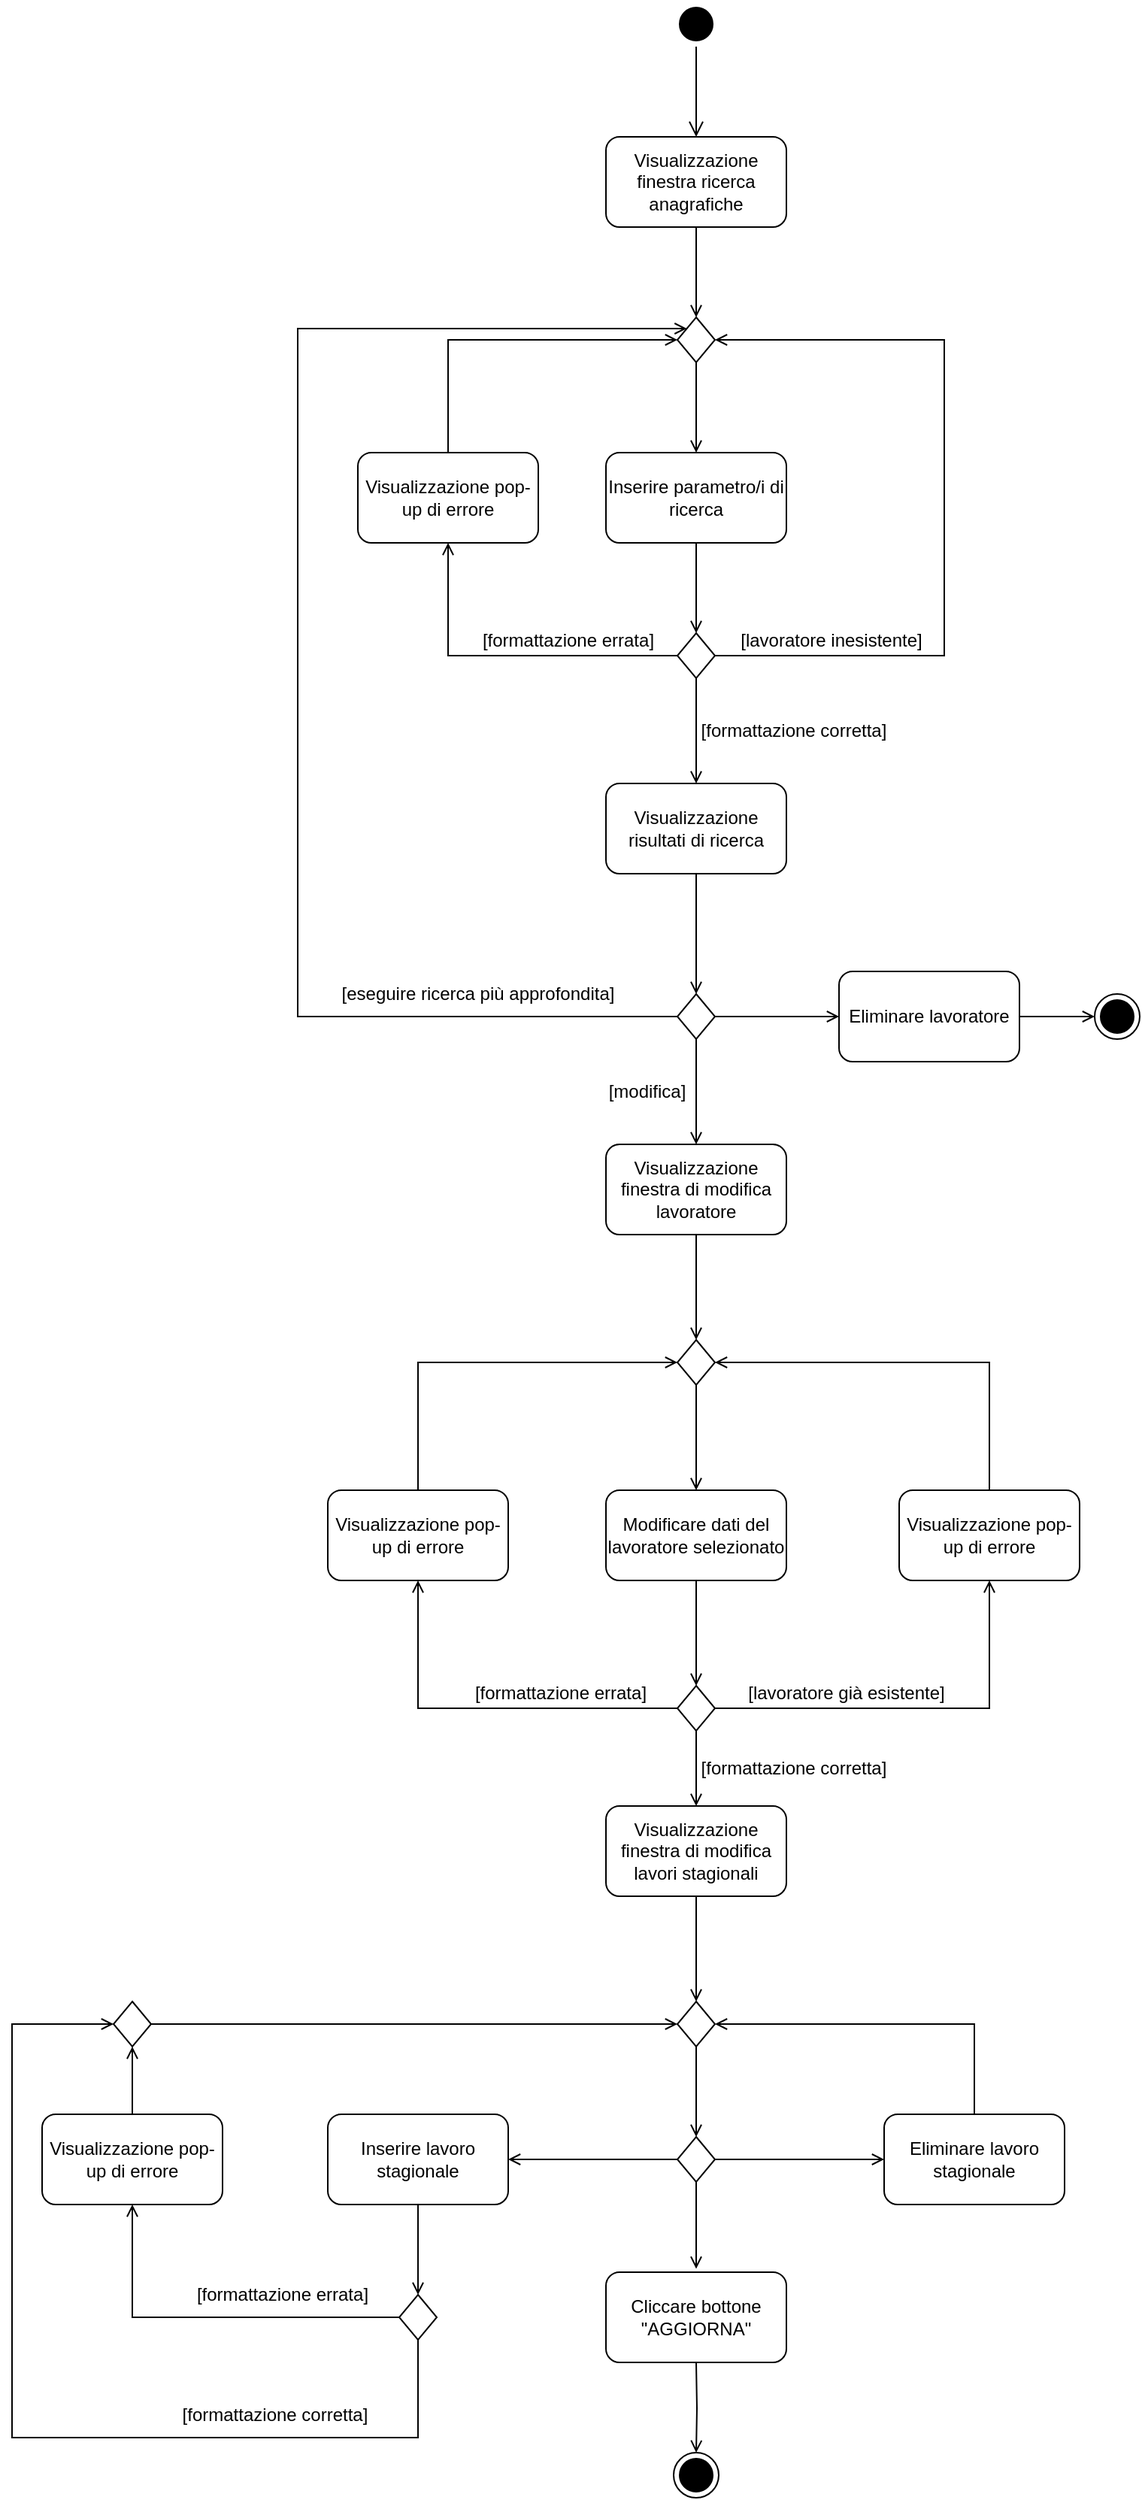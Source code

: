 <mxfile version="20.3.0" type="device"><diagram id="N9b87YqHEyGrIe7tPC-Z" name="Pagina-1"><mxGraphModel dx="2031" dy="1236" grid="1" gridSize="10" guides="1" tooltips="1" connect="1" arrows="1" fold="1" page="1" pageScale="1" pageWidth="1169" pageHeight="827" math="0" shadow="0"><root><mxCell id="0"/><mxCell id="1" parent="0"/><mxCell id="c3uZG6CHWn2nfdv6aw8Y-1" value="" style="ellipse;html=1;shape=startState;fillColor=#000000;strokeColor=default;" parent="1" vertex="1"><mxGeometry x="570" width="30" height="30" as="geometry"/></mxCell><mxCell id="c3uZG6CHWn2nfdv6aw8Y-2" value="" style="edgeStyle=orthogonalEdgeStyle;html=1;verticalAlign=bottom;endArrow=open;endSize=8;strokeColor=default;rounded=0;entryX=0.5;entryY=0;entryDx=0;entryDy=0;" parent="1" source="c3uZG6CHWn2nfdv6aw8Y-1" target="c3uZG6CHWn2nfdv6aw8Y-3" edge="1"><mxGeometry relative="1" as="geometry"><mxPoint x="585" y="90" as="targetPoint"/></mxGeometry></mxCell><mxCell id="c3uZG6CHWn2nfdv6aw8Y-8" style="edgeStyle=orthogonalEdgeStyle;rounded=0;orthogonalLoop=1;jettySize=auto;html=1;strokeColor=default;endArrow=open;endFill=0;" parent="1" source="c3uZG6CHWn2nfdv6aw8Y-3" edge="1"><mxGeometry relative="1" as="geometry"><mxPoint x="585" y="210" as="targetPoint"/></mxGeometry></mxCell><mxCell id="c3uZG6CHWn2nfdv6aw8Y-3" value="Visualizzazione finestra ricerca anagrafiche" style="rounded=1;whiteSpace=wrap;html=1;strokeColor=default;" parent="1" vertex="1"><mxGeometry x="525" y="90" width="120" height="60" as="geometry"/></mxCell><mxCell id="c3uZG6CHWn2nfdv6aw8Y-6" style="edgeStyle=orthogonalEdgeStyle;rounded=0;orthogonalLoop=1;jettySize=auto;html=1;strokeColor=default;endArrow=open;endFill=0;" parent="1" source="c3uZG6CHWn2nfdv6aw8Y-5" edge="1"><mxGeometry relative="1" as="geometry"><mxPoint x="585" y="420" as="targetPoint"/></mxGeometry></mxCell><mxCell id="c3uZG6CHWn2nfdv6aw8Y-5" value="Inserire parametro/i di ricerca" style="rounded=1;whiteSpace=wrap;html=1;strokeColor=default;" parent="1" vertex="1"><mxGeometry x="525" y="300" width="120" height="60" as="geometry"/></mxCell><mxCell id="c3uZG6CHWn2nfdv6aw8Y-11" style="edgeStyle=orthogonalEdgeStyle;rounded=0;orthogonalLoop=1;jettySize=auto;html=1;entryX=0;entryY=0.5;entryDx=0;entryDy=0;strokeColor=default;endArrow=open;endFill=0;startArrow=none;" parent="1" source="c3uZG6CHWn2nfdv6aw8Y-15" target="c3uZG6CHWn2nfdv6aw8Y-9" edge="1"><mxGeometry relative="1" as="geometry"><Array as="points"><mxPoint x="420" y="225"/></Array></mxGeometry></mxCell><mxCell id="c3uZG6CHWn2nfdv6aw8Y-13" style="edgeStyle=orthogonalEdgeStyle;rounded=0;orthogonalLoop=1;jettySize=auto;html=1;entryX=1;entryY=0.5;entryDx=0;entryDy=0;strokeColor=default;endArrow=open;endFill=0;" parent="1" source="c3uZG6CHWn2nfdv6aw8Y-7" target="c3uZG6CHWn2nfdv6aw8Y-9" edge="1"><mxGeometry relative="1" as="geometry"><Array as="points"><mxPoint x="750" y="435"/><mxPoint x="750" y="225"/></Array></mxGeometry></mxCell><mxCell id="c3uZG6CHWn2nfdv6aw8Y-17" style="edgeStyle=orthogonalEdgeStyle;rounded=0;orthogonalLoop=1;jettySize=auto;html=1;strokeColor=default;endArrow=open;endFill=0;" parent="1" source="c3uZG6CHWn2nfdv6aw8Y-7" edge="1"><mxGeometry relative="1" as="geometry"><mxPoint x="585" y="520" as="targetPoint"/></mxGeometry></mxCell><mxCell id="c3uZG6CHWn2nfdv6aw8Y-7" value="" style="rhombus;whiteSpace=wrap;html=1;strokeWidth=1;rounded=0;" parent="1" vertex="1"><mxGeometry x="572.5" y="420" width="25" height="30" as="geometry"/></mxCell><mxCell id="c3uZG6CHWn2nfdv6aw8Y-10" style="edgeStyle=orthogonalEdgeStyle;rounded=0;orthogonalLoop=1;jettySize=auto;html=1;strokeColor=default;endArrow=open;endFill=0;" parent="1" source="c3uZG6CHWn2nfdv6aw8Y-9" edge="1"><mxGeometry relative="1" as="geometry"><mxPoint x="585" y="300" as="targetPoint"/></mxGeometry></mxCell><mxCell id="c3uZG6CHWn2nfdv6aw8Y-9" value="" style="rhombus;whiteSpace=wrap;html=1;strokeWidth=1;rounded=0;" parent="1" vertex="1"><mxGeometry x="572.5" y="210" width="25" height="30" as="geometry"/></mxCell><mxCell id="c3uZG6CHWn2nfdv6aw8Y-12" value="[formattazione errata]" style="text;html=1;strokeColor=none;fillColor=none;align=center;verticalAlign=middle;whiteSpace=wrap;rounded=0;" parent="1" vertex="1"><mxGeometry x="440" y="410" width="120" height="30" as="geometry"/></mxCell><mxCell id="c3uZG6CHWn2nfdv6aw8Y-14" value="[lavoratore inesistente]" style="text;html=1;strokeColor=none;fillColor=none;align=center;verticalAlign=middle;whiteSpace=wrap;rounded=0;" parent="1" vertex="1"><mxGeometry x="610" y="410" width="130" height="30" as="geometry"/></mxCell><mxCell id="c3uZG6CHWn2nfdv6aw8Y-15" value="Visualizzazione pop-up di errore" style="rounded=1;whiteSpace=wrap;html=1;strokeColor=default;" parent="1" vertex="1"><mxGeometry x="360" y="300" width="120" height="60" as="geometry"/></mxCell><mxCell id="c3uZG6CHWn2nfdv6aw8Y-16" value="" style="edgeStyle=orthogonalEdgeStyle;rounded=0;orthogonalLoop=1;jettySize=auto;html=1;entryX=0.5;entryY=1;entryDx=0;entryDy=0;strokeColor=default;endArrow=open;endFill=0;" parent="1" source="c3uZG6CHWn2nfdv6aw8Y-7" target="c3uZG6CHWn2nfdv6aw8Y-15" edge="1"><mxGeometry relative="1" as="geometry"><mxPoint x="572.5" y="435" as="sourcePoint"/><mxPoint x="572.5" y="225" as="targetPoint"/><Array as="points"><mxPoint x="420" y="435"/></Array></mxGeometry></mxCell><mxCell id="c3uZG6CHWn2nfdv6aw8Y-18" value="[formattazione corretta]" style="text;html=1;strokeColor=none;fillColor=none;align=center;verticalAlign=middle;whiteSpace=wrap;rounded=0;" parent="1" vertex="1"><mxGeometry x="585" y="470" width="130" height="30" as="geometry"/></mxCell><mxCell id="c3uZG6CHWn2nfdv6aw8Y-20" style="edgeStyle=orthogonalEdgeStyle;rounded=0;orthogonalLoop=1;jettySize=auto;html=1;strokeColor=default;endArrow=open;endFill=0;" parent="1" source="c3uZG6CHWn2nfdv6aw8Y-19" edge="1"><mxGeometry relative="1" as="geometry"><mxPoint x="585" y="660" as="targetPoint"/></mxGeometry></mxCell><mxCell id="c3uZG6CHWn2nfdv6aw8Y-19" value="Visualizzazione risultati di ricerca" style="rounded=1;whiteSpace=wrap;html=1;strokeColor=default;" parent="1" vertex="1"><mxGeometry x="525" y="520" width="120" height="60" as="geometry"/></mxCell><mxCell id="c3uZG6CHWn2nfdv6aw8Y-23" style="edgeStyle=orthogonalEdgeStyle;rounded=0;orthogonalLoop=1;jettySize=auto;html=1;strokeColor=default;endArrow=open;endFill=0;" parent="1" source="c3uZG6CHWn2nfdv6aw8Y-22" edge="1"><mxGeometry relative="1" as="geometry"><mxPoint x="585" y="760" as="targetPoint"/></mxGeometry></mxCell><mxCell id="c3uZG6CHWn2nfdv6aw8Y-24" style="edgeStyle=orthogonalEdgeStyle;rounded=0;orthogonalLoop=1;jettySize=auto;html=1;strokeColor=default;endArrow=open;endFill=0;" parent="1" source="c3uZG6CHWn2nfdv6aw8Y-22" edge="1"><mxGeometry relative="1" as="geometry"><mxPoint x="680" y="675" as="targetPoint"/></mxGeometry></mxCell><mxCell id="c3uZG6CHWn2nfdv6aw8Y-25" style="edgeStyle=orthogonalEdgeStyle;rounded=0;orthogonalLoop=1;jettySize=auto;html=1;strokeColor=default;endArrow=open;endFill=0;entryX=0;entryY=0;entryDx=0;entryDy=0;" parent="1" source="c3uZG6CHWn2nfdv6aw8Y-22" target="c3uZG6CHWn2nfdv6aw8Y-9" edge="1"><mxGeometry relative="1" as="geometry"><mxPoint x="490" y="675" as="targetPoint"/><Array as="points"><mxPoint x="320" y="675"/><mxPoint x="320" y="217"/></Array></mxGeometry></mxCell><mxCell id="c3uZG6CHWn2nfdv6aw8Y-22" value="" style="rhombus;whiteSpace=wrap;html=1;strokeWidth=1;rounded=0;" parent="1" vertex="1"><mxGeometry x="572.5" y="660" width="25" height="30" as="geometry"/></mxCell><mxCell id="c3uZG6CHWn2nfdv6aw8Y-28" style="edgeStyle=orthogonalEdgeStyle;rounded=0;orthogonalLoop=1;jettySize=auto;html=1;strokeColor=default;endArrow=open;endFill=0;" parent="1" source="c3uZG6CHWn2nfdv6aw8Y-27" edge="1"><mxGeometry relative="1" as="geometry"><mxPoint x="850" y="675" as="targetPoint"/></mxGeometry></mxCell><mxCell id="c3uZG6CHWn2nfdv6aw8Y-27" value="Eliminare lavoratore" style="rounded=1;whiteSpace=wrap;html=1;strokeColor=default;" parent="1" vertex="1"><mxGeometry x="680" y="645" width="120" height="60" as="geometry"/></mxCell><mxCell id="c3uZG6CHWn2nfdv6aw8Y-29" value="" style="ellipse;html=1;shape=endState;fillColor=#000000;strokeColor=#000000;" parent="1" vertex="1"><mxGeometry x="850" y="660" width="30" height="30" as="geometry"/></mxCell><mxCell id="c3uZG6CHWn2nfdv6aw8Y-32" style="edgeStyle=orthogonalEdgeStyle;rounded=0;orthogonalLoop=1;jettySize=auto;html=1;strokeColor=default;endArrow=open;endFill=0;" parent="1" source="c3uZG6CHWn2nfdv6aw8Y-30" edge="1"><mxGeometry relative="1" as="geometry"><mxPoint x="585" y="890" as="targetPoint"/></mxGeometry></mxCell><mxCell id="c3uZG6CHWn2nfdv6aw8Y-30" value="Visualizzazione finestra di modifica lavoratore" style="rounded=1;whiteSpace=wrap;html=1;strokeColor=#000000;" parent="1" vertex="1"><mxGeometry x="525" y="760" width="120" height="60" as="geometry"/></mxCell><mxCell id="c3uZG6CHWn2nfdv6aw8Y-31" value="[eseguire ricerca più approfondita]" style="text;html=1;strokeColor=none;fillColor=none;align=center;verticalAlign=middle;whiteSpace=wrap;rounded=0;" parent="1" vertex="1"><mxGeometry x="330" y="645" width="220" height="30" as="geometry"/></mxCell><mxCell id="c3uZG6CHWn2nfdv6aw8Y-33" value="[modifica]" style="text;html=1;strokeColor=none;fillColor=none;align=center;verticalAlign=middle;whiteSpace=wrap;rounded=0;" parent="1" vertex="1"><mxGeometry x="520" y="710" width="65" height="30" as="geometry"/></mxCell><mxCell id="c3uZG6CHWn2nfdv6aw8Y-36" style="edgeStyle=orthogonalEdgeStyle;rounded=0;orthogonalLoop=1;jettySize=auto;html=1;strokeColor=default;endArrow=open;endFill=0;" parent="1" source="c3uZG6CHWn2nfdv6aw8Y-35" edge="1"><mxGeometry relative="1" as="geometry"><mxPoint x="585" y="990" as="targetPoint"/></mxGeometry></mxCell><mxCell id="c3uZG6CHWn2nfdv6aw8Y-35" value="" style="rhombus;whiteSpace=wrap;html=1;strokeWidth=1;rounded=0;" parent="1" vertex="1"><mxGeometry x="572.5" y="890" width="25" height="30" as="geometry"/></mxCell><mxCell id="c3uZG6CHWn2nfdv6aw8Y-39" style="edgeStyle=orthogonalEdgeStyle;rounded=0;orthogonalLoop=1;jettySize=auto;html=1;entryX=0.5;entryY=0;entryDx=0;entryDy=0;strokeColor=default;endArrow=open;endFill=0;" parent="1" source="c3uZG6CHWn2nfdv6aw8Y-37" target="c3uZG6CHWn2nfdv6aw8Y-38" edge="1"><mxGeometry relative="1" as="geometry"/></mxCell><mxCell id="c3uZG6CHWn2nfdv6aw8Y-37" value="Modificare dati del lavoratore selezionato" style="rounded=1;whiteSpace=wrap;html=1;strokeColor=#000000;" parent="1" vertex="1"><mxGeometry x="525" y="990" width="120" height="60" as="geometry"/></mxCell><mxCell id="c3uZG6CHWn2nfdv6aw8Y-40" style="edgeStyle=orthogonalEdgeStyle;rounded=0;orthogonalLoop=1;jettySize=auto;html=1;entryX=0;entryY=0.5;entryDx=0;entryDy=0;strokeColor=default;endArrow=open;endFill=0;startArrow=none;" parent="1" source="c3uZG6CHWn2nfdv6aw8Y-41" target="c3uZG6CHWn2nfdv6aw8Y-35" edge="1"><mxGeometry relative="1" as="geometry"><Array as="points"><mxPoint x="400" y="905"/></Array></mxGeometry></mxCell><mxCell id="c3uZG6CHWn2nfdv6aw8Y-45" style="edgeStyle=orthogonalEdgeStyle;rounded=0;orthogonalLoop=1;jettySize=auto;html=1;entryX=1;entryY=0.5;entryDx=0;entryDy=0;strokeColor=default;endArrow=open;endFill=0;startArrow=none;" parent="1" source="c3uZG6CHWn2nfdv6aw8Y-46" target="c3uZG6CHWn2nfdv6aw8Y-35" edge="1"><mxGeometry relative="1" as="geometry"><Array as="points"><mxPoint x="780" y="905"/></Array></mxGeometry></mxCell><mxCell id="c3uZG6CHWn2nfdv6aw8Y-48" style="edgeStyle=orthogonalEdgeStyle;rounded=0;orthogonalLoop=1;jettySize=auto;html=1;strokeColor=default;endArrow=open;endFill=0;" parent="1" source="c3uZG6CHWn2nfdv6aw8Y-38" edge="1"><mxGeometry relative="1" as="geometry"><mxPoint x="585" y="1200" as="targetPoint"/></mxGeometry></mxCell><mxCell id="c3uZG6CHWn2nfdv6aw8Y-38" value="" style="rhombus;whiteSpace=wrap;html=1;strokeWidth=1;rounded=0;" parent="1" vertex="1"><mxGeometry x="572.5" y="1120" width="25" height="30" as="geometry"/></mxCell><mxCell id="c3uZG6CHWn2nfdv6aw8Y-41" value="Visualizzazione pop-up di errore" style="rounded=1;whiteSpace=wrap;html=1;strokeColor=#000000;" parent="1" vertex="1"><mxGeometry x="340" y="990" width="120" height="60" as="geometry"/></mxCell><mxCell id="c3uZG6CHWn2nfdv6aw8Y-42" value="" style="edgeStyle=orthogonalEdgeStyle;rounded=0;orthogonalLoop=1;jettySize=auto;html=1;entryX=0.5;entryY=1;entryDx=0;entryDy=0;strokeColor=default;endArrow=open;endFill=0;" parent="1" source="c3uZG6CHWn2nfdv6aw8Y-38" target="c3uZG6CHWn2nfdv6aw8Y-41" edge="1"><mxGeometry relative="1" as="geometry"><mxPoint x="572.5" y="1135" as="sourcePoint"/><mxPoint x="572.5" y="905" as="targetPoint"/><Array as="points"><mxPoint x="400" y="1135"/><mxPoint x="400" y="1050"/></Array></mxGeometry></mxCell><mxCell id="c3uZG6CHWn2nfdv6aw8Y-46" value="Visualizzazione pop-up di errore" style="rounded=1;whiteSpace=wrap;html=1;strokeColor=#000000;" parent="1" vertex="1"><mxGeometry x="720" y="990" width="120" height="60" as="geometry"/></mxCell><mxCell id="c3uZG6CHWn2nfdv6aw8Y-47" value="" style="edgeStyle=orthogonalEdgeStyle;rounded=0;orthogonalLoop=1;jettySize=auto;html=1;entryX=0.5;entryY=1;entryDx=0;entryDy=0;strokeColor=default;endArrow=open;endFill=0;" parent="1" source="c3uZG6CHWn2nfdv6aw8Y-38" target="c3uZG6CHWn2nfdv6aw8Y-46" edge="1"><mxGeometry relative="1" as="geometry"><mxPoint x="597.5" y="1135.0" as="sourcePoint"/><mxPoint x="597.5" y="905" as="targetPoint"/><Array as="points"><mxPoint x="780" y="1135"/></Array></mxGeometry></mxCell><mxCell id="55yRwaURc_gjRFYsQovd-9" style="edgeStyle=none;rounded=0;orthogonalLoop=1;jettySize=auto;html=1;entryX=0;entryY=0.5;entryDx=0;entryDy=0;endArrow=open;endFill=0;" edge="1" parent="1" source="c3uZG6CHWn2nfdv6aw8Y-49" target="55yRwaURc_gjRFYsQovd-3"><mxGeometry relative="1" as="geometry"/></mxCell><mxCell id="55yRwaURc_gjRFYsQovd-12" style="edgeStyle=orthogonalEdgeStyle;rounded=0;orthogonalLoop=1;jettySize=auto;html=1;entryX=1;entryY=0.5;entryDx=0;entryDy=0;endArrow=open;endFill=0;" edge="1" parent="1" source="c3uZG6CHWn2nfdv6aw8Y-49" target="c3uZG6CHWn2nfdv6aw8Y-55"><mxGeometry relative="1" as="geometry"/></mxCell><mxCell id="55yRwaURc_gjRFYsQovd-14" style="edgeStyle=orthogonalEdgeStyle;rounded=0;orthogonalLoop=1;jettySize=auto;html=1;endArrow=open;endFill=0;entryX=0.5;entryY=-0.037;entryDx=0;entryDy=0;entryPerimeter=0;" edge="1" parent="1" source="c3uZG6CHWn2nfdv6aw8Y-49" target="55yRwaURc_gjRFYsQovd-15"><mxGeometry relative="1" as="geometry"><mxPoint x="585" y="1500" as="targetPoint"/></mxGeometry></mxCell><mxCell id="c3uZG6CHWn2nfdv6aw8Y-49" value="" style="rhombus;whiteSpace=wrap;html=1;strokeWidth=1;rounded=0;" parent="1" vertex="1"><mxGeometry x="572.5" y="1420" width="25" height="30" as="geometry"/></mxCell><mxCell id="55yRwaURc_gjRFYsQovd-7" style="edgeStyle=none;rounded=0;orthogonalLoop=1;jettySize=auto;html=1;entryX=0.5;entryY=0;entryDx=0;entryDy=0;endArrow=open;endFill=0;" edge="1" parent="1" source="c3uZG6CHWn2nfdv6aw8Y-51" target="55yRwaURc_gjRFYsQovd-6"><mxGeometry relative="1" as="geometry"/></mxCell><mxCell id="c3uZG6CHWn2nfdv6aw8Y-51" value="Visualizzazione finestra di modifica lavori stagionali" style="rounded=1;whiteSpace=wrap;html=1;strokeColor=#000000;" parent="1" vertex="1"><mxGeometry x="525" y="1200" width="120" height="60" as="geometry"/></mxCell><mxCell id="55yRwaURc_gjRFYsQovd-18" style="edgeStyle=orthogonalEdgeStyle;rounded=0;orthogonalLoop=1;jettySize=auto;html=1;entryX=0.5;entryY=0;entryDx=0;entryDy=0;endArrow=open;endFill=0;" edge="1" parent="1" source="c3uZG6CHWn2nfdv6aw8Y-55" target="55yRwaURc_gjRFYsQovd-17"><mxGeometry relative="1" as="geometry"/></mxCell><mxCell id="c3uZG6CHWn2nfdv6aw8Y-55" value="Inserire lavoro stagionale" style="rounded=1;whiteSpace=wrap;html=1;strokeColor=#000000;" parent="1" vertex="1"><mxGeometry x="340" y="1405" width="120" height="60" as="geometry"/></mxCell><mxCell id="55yRwaURc_gjRFYsQovd-20" style="edgeStyle=orthogonalEdgeStyle;rounded=0;orthogonalLoop=1;jettySize=auto;html=1;endArrow=open;endFill=0;" edge="1" parent="1" source="c3uZG6CHWn2nfdv6aw8Y-59"><mxGeometry relative="1" as="geometry"><mxPoint x="210" y="1360.0" as="targetPoint"/></mxGeometry></mxCell><mxCell id="c3uZG6CHWn2nfdv6aw8Y-59" value="Visualizzazione pop-up di errore" style="rounded=1;whiteSpace=wrap;html=1;strokeColor=#000000;" parent="1" vertex="1"><mxGeometry x="150" y="1405" width="120" height="60" as="geometry"/></mxCell><mxCell id="c3uZG6CHWn2nfdv6aw8Y-61" value="[formattazione errata]" style="text;html=1;strokeColor=none;fillColor=none;align=center;verticalAlign=middle;whiteSpace=wrap;rounded=0;" parent="1" vertex="1"><mxGeometry x="250" y="1510" width="120" height="30" as="geometry"/></mxCell><mxCell id="c3uZG6CHWn2nfdv6aw8Y-68" value="[formattazione corretta]" style="text;html=1;strokeColor=none;fillColor=none;align=center;verticalAlign=middle;whiteSpace=wrap;rounded=0;" parent="1" vertex="1"><mxGeometry x="585" y="1160" width="130" height="30" as="geometry"/></mxCell><mxCell id="c3uZG6CHWn2nfdv6aw8Y-69" value="[formattazione corretta]" style="text;html=1;strokeColor=none;fillColor=none;align=center;verticalAlign=middle;whiteSpace=wrap;rounded=0;" parent="1" vertex="1"><mxGeometry x="240" y="1590" width="130" height="30" as="geometry"/></mxCell><mxCell id="c3uZG6CHWn2nfdv6aw8Y-70" value="" style="ellipse;html=1;shape=endState;fillColor=#000000;strokeColor=#000000;" parent="1" vertex="1"><mxGeometry x="570" y="1630" width="30" height="30" as="geometry"/></mxCell><mxCell id="c3uZG6CHWn2nfdv6aw8Y-82" style="edgeStyle=orthogonalEdgeStyle;rounded=0;orthogonalLoop=1;jettySize=auto;html=1;strokeColor=default;endArrow=open;endFill=0;entryX=0.5;entryY=0;entryDx=0;entryDy=0;" parent="1" target="c3uZG6CHWn2nfdv6aw8Y-70" edge="1"><mxGeometry relative="1" as="geometry"><mxPoint x="585" y="1630" as="targetPoint"/><mxPoint x="585" y="1570" as="sourcePoint"/></mxGeometry></mxCell><mxCell id="55yRwaURc_gjRFYsQovd-1" value="[lavoratore già esistente]" style="text;html=1;strokeColor=none;fillColor=none;align=center;verticalAlign=middle;whiteSpace=wrap;rounded=0;" vertex="1" parent="1"><mxGeometry x="610" y="1110" width="150" height="30" as="geometry"/></mxCell><mxCell id="55yRwaURc_gjRFYsQovd-2" value="[formattazione errata]" style="text;html=1;strokeColor=none;fillColor=none;align=center;verticalAlign=middle;whiteSpace=wrap;rounded=0;" vertex="1" parent="1"><mxGeometry x="430" y="1110" width="130" height="30" as="geometry"/></mxCell><mxCell id="55yRwaURc_gjRFYsQovd-10" style="edgeStyle=orthogonalEdgeStyle;rounded=0;orthogonalLoop=1;jettySize=auto;html=1;entryX=1;entryY=0.5;entryDx=0;entryDy=0;endArrow=open;endFill=0;" edge="1" parent="1" source="55yRwaURc_gjRFYsQovd-3" target="55yRwaURc_gjRFYsQovd-6"><mxGeometry relative="1" as="geometry"><Array as="points"><mxPoint x="770" y="1345"/></Array></mxGeometry></mxCell><mxCell id="55yRwaURc_gjRFYsQovd-3" value="Eliminare lavoro stagionale" style="rounded=1;whiteSpace=wrap;html=1;strokeColor=#000000;" vertex="1" parent="1"><mxGeometry x="710" y="1405" width="120" height="60" as="geometry"/></mxCell><mxCell id="55yRwaURc_gjRFYsQovd-8" style="edgeStyle=none;rounded=0;orthogonalLoop=1;jettySize=auto;html=1;entryX=0.5;entryY=0;entryDx=0;entryDy=0;endArrow=open;endFill=0;" edge="1" parent="1" source="55yRwaURc_gjRFYsQovd-6" target="c3uZG6CHWn2nfdv6aw8Y-49"><mxGeometry relative="1" as="geometry"/></mxCell><mxCell id="55yRwaURc_gjRFYsQovd-6" value="" style="rhombus;whiteSpace=wrap;html=1;strokeWidth=1;rounded=0;" vertex="1" parent="1"><mxGeometry x="572.5" y="1330" width="25" height="30" as="geometry"/></mxCell><mxCell id="55yRwaURc_gjRFYsQovd-15" value="Cliccare bottone &quot;AGGIORNA&quot;" style="rounded=1;whiteSpace=wrap;html=1;strokeColor=#000000;" vertex="1" parent="1"><mxGeometry x="525" y="1510" width="120" height="60" as="geometry"/></mxCell><mxCell id="55yRwaURc_gjRFYsQovd-19" style="edgeStyle=orthogonalEdgeStyle;rounded=0;orthogonalLoop=1;jettySize=auto;html=1;entryX=0.5;entryY=1;entryDx=0;entryDy=0;endArrow=open;endFill=0;" edge="1" parent="1" source="55yRwaURc_gjRFYsQovd-17" target="c3uZG6CHWn2nfdv6aw8Y-59"><mxGeometry relative="1" as="geometry"/></mxCell><mxCell id="55yRwaURc_gjRFYsQovd-21" style="edgeStyle=orthogonalEdgeStyle;rounded=0;orthogonalLoop=1;jettySize=auto;html=1;endArrow=open;endFill=0;entryX=0;entryY=0.5;entryDx=0;entryDy=0;" edge="1" parent="1" source="55yRwaURc_gjRFYsQovd-17" target="55yRwaURc_gjRFYsQovd-22"><mxGeometry relative="1" as="geometry"><mxPoint x="120" y="1360.0" as="targetPoint"/><Array as="points"><mxPoint x="400" y="1620"/><mxPoint x="130" y="1620"/><mxPoint x="130" y="1345"/></Array></mxGeometry></mxCell><mxCell id="55yRwaURc_gjRFYsQovd-17" value="" style="rhombus;whiteSpace=wrap;html=1;strokeWidth=1;rounded=0;" vertex="1" parent="1"><mxGeometry x="387.5" y="1525" width="25" height="30" as="geometry"/></mxCell><mxCell id="55yRwaURc_gjRFYsQovd-23" style="edgeStyle=orthogonalEdgeStyle;rounded=0;orthogonalLoop=1;jettySize=auto;html=1;entryX=0;entryY=0.5;entryDx=0;entryDy=0;endArrow=open;endFill=0;" edge="1" parent="1" source="55yRwaURc_gjRFYsQovd-22" target="55yRwaURc_gjRFYsQovd-6"><mxGeometry relative="1" as="geometry"/></mxCell><mxCell id="55yRwaURc_gjRFYsQovd-22" value="" style="rhombus;whiteSpace=wrap;html=1;strokeWidth=1;rounded=0;" vertex="1" parent="1"><mxGeometry x="197.5" y="1330" width="25" height="30" as="geometry"/></mxCell></root></mxGraphModel></diagram></mxfile>